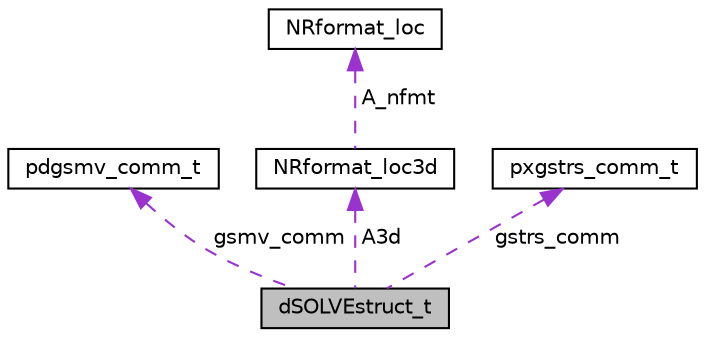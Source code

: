 digraph "dSOLVEstruct_t"
{
 // LATEX_PDF_SIZE
  edge [fontname="Helvetica",fontsize="10",labelfontname="Helvetica",labelfontsize="10"];
  node [fontname="Helvetica",fontsize="10",shape=record];
  Node1 [label="dSOLVEstruct_t",height=0.2,width=0.4,color="black", fillcolor="grey75", style="filled", fontcolor="black",tooltip=" "];
  Node2 -> Node1 [dir="back",color="darkorchid3",fontsize="10",style="dashed",label=" gsmv_comm" ,fontname="Helvetica"];
  Node2 [label="pdgsmv_comm_t",height=0.2,width=0.4,color="black", fillcolor="white", style="filled",URL="$structpdgsmv__comm__t.html",tooltip=" "];
  Node3 -> Node1 [dir="back",color="darkorchid3",fontsize="10",style="dashed",label=" A3d" ,fontname="Helvetica"];
  Node3 [label="NRformat_loc3d",height=0.2,width=0.4,color="black", fillcolor="white", style="filled",URL="$structNRformat__loc3d.html",tooltip=" "];
  Node4 -> Node3 [dir="back",color="darkorchid3",fontsize="10",style="dashed",label=" A_nfmt" ,fontname="Helvetica"];
  Node4 [label="NRformat_loc",height=0.2,width=0.4,color="black", fillcolor="white", style="filled",URL="$structNRformat__loc.html",tooltip=" "];
  Node5 -> Node1 [dir="back",color="darkorchid3",fontsize="10",style="dashed",label=" gstrs_comm" ,fontname="Helvetica"];
  Node5 [label="pxgstrs_comm_t",height=0.2,width=0.4,color="black", fillcolor="white", style="filled",URL="$structpxgstrs__comm__t.html",tooltip=" "];
}
